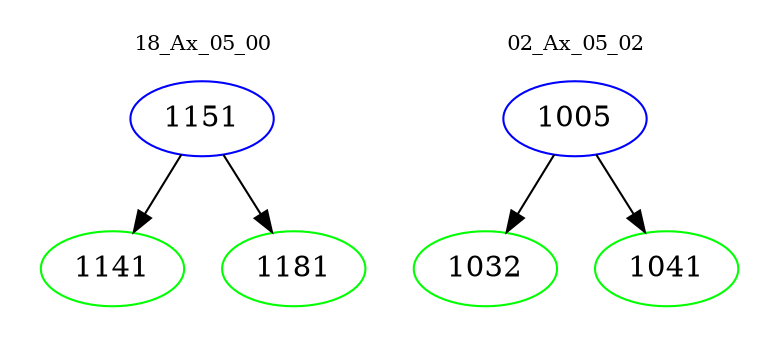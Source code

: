 digraph{
subgraph cluster_0 {
color = white
label = "18_Ax_05_00";
fontsize=10;
T0_1151 [label="1151", color="blue"]
T0_1151 -> T0_1141 [color="black"]
T0_1141 [label="1141", color="green"]
T0_1151 -> T0_1181 [color="black"]
T0_1181 [label="1181", color="green"]
}
subgraph cluster_1 {
color = white
label = "02_Ax_05_02";
fontsize=10;
T1_1005 [label="1005", color="blue"]
T1_1005 -> T1_1032 [color="black"]
T1_1032 [label="1032", color="green"]
T1_1005 -> T1_1041 [color="black"]
T1_1041 [label="1041", color="green"]
}
}
